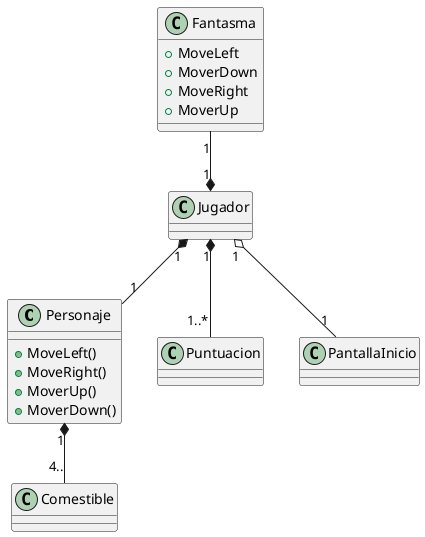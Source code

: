 @startuml Pacman 

class Personaje{
    + MoveLeft()
    + MoveRight()
    + MoverUp()
    + MoverDown()
}


class Fantasma{
    +MoveLeft
    +MoverDown
    +MoveRight
    +MoverUp
}

class Puntuacion
class Comestible
class PantallaInicio

 Jugador "1" *-- "1" Personaje 
 Personaje "1" *-- "4.." Comestible
 Jugador "1" *-- "1..*" Puntuacion
 Jugador "1" o-- "1" PantallaInicio
 Fantasma "1" --* "1" Jugador 
 @enduml